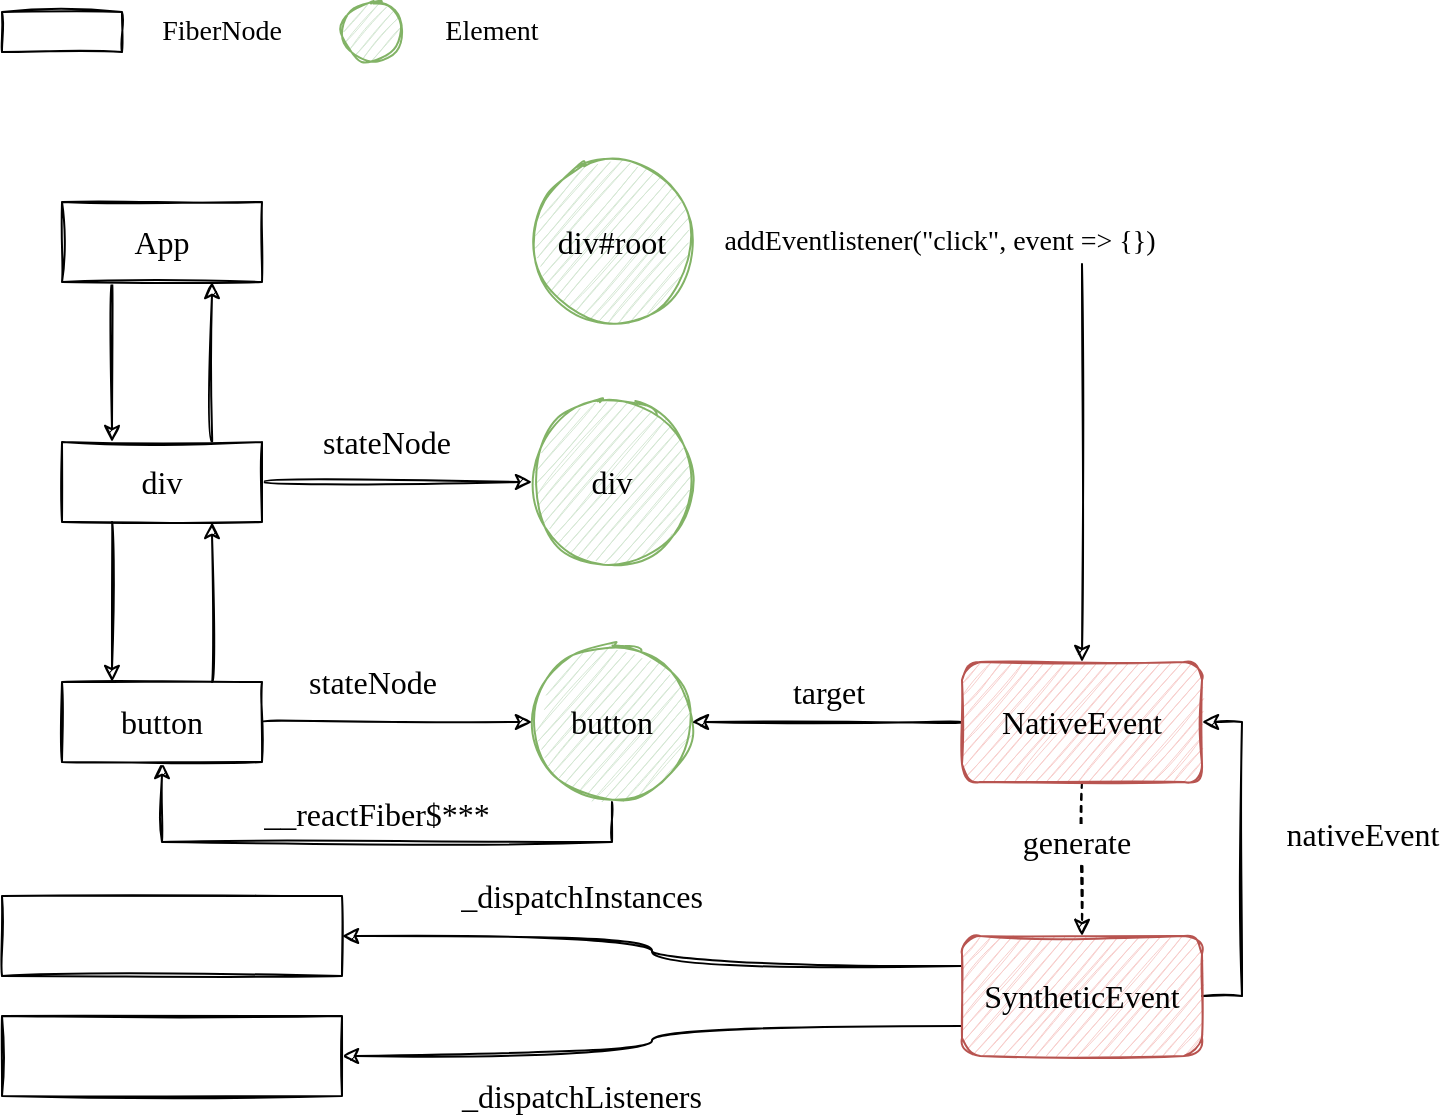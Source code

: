 <mxfile version="14.4.2" type="device" pages="5"><diagram id="VF1svG8dUQLPJ5_X4-R4" name="第 1 页"><mxGraphModel dx="1355" dy="995" grid="1" gridSize="10" guides="1" tooltips="1" connect="1" arrows="1" fold="1" page="1" pageScale="1" pageWidth="827" pageHeight="1169" math="0" shadow="0"><root><mxCell id="0"/><mxCell id="1" parent="0"/><mxCell id="Bf9FCXKqbZx9seq6If7p-7" style="edgeStyle=orthogonalEdgeStyle;orthogonalLoop=1;jettySize=auto;html=1;fontFamily=Comic Sans MS;fontSize=16;curved=1;sketch=1;" edge="1" parent="1" target="Bf9FCXKqbZx9seq6If7p-5"><mxGeometry relative="1" as="geometry"><mxPoint x="620" y="361" as="sourcePoint"/></mxGeometry></mxCell><mxCell id="Bf9FCXKqbZx9seq6If7p-2" value="div#root" style="ellipse;whiteSpace=wrap;html=1;aspect=fixed;fontSize=16;fontFamily=Comic Sans MS;fillColor=#d5e8d4;strokeColor=#82b366;sketch=1;" vertex="1" parent="1"><mxGeometry x="345" y="310" width="80" height="80" as="geometry"/></mxCell><mxCell id="Bf9FCXKqbZx9seq6If7p-3" value="div" style="ellipse;whiteSpace=wrap;html=1;aspect=fixed;fontSize=16;fontFamily=Comic Sans MS;fillColor=#d5e8d4;strokeColor=#82b366;sketch=1;" vertex="1" parent="1"><mxGeometry x="345" y="430" width="80" height="80" as="geometry"/></mxCell><mxCell id="Bf9FCXKqbZx9seq6If7p-38" style="edgeStyle=orthogonalEdgeStyle;sketch=1;orthogonalLoop=1;jettySize=auto;html=1;exitX=0.5;exitY=1;exitDx=0;exitDy=0;entryX=0.5;entryY=1;entryDx=0;entryDy=0;strokeColor=#000000;fontFamily=Comic Sans MS;fontSize=16;rounded=0;" edge="1" parent="1" source="Bf9FCXKqbZx9seq6If7p-4" target="Bf9FCXKqbZx9seq6If7p-14"><mxGeometry relative="1" as="geometry"/></mxCell><mxCell id="Bf9FCXKqbZx9seq6If7p-39" value="__reactFiber$***" style="edgeLabel;html=1;align=center;verticalAlign=middle;resizable=0;points=[];fontSize=16;fontFamily=Comic Sans MS;" vertex="1" connectable="0" parent="Bf9FCXKqbZx9seq6If7p-38"><mxGeometry x="0.026" y="-3" relative="1" as="geometry"><mxPoint x="8" y="-11" as="offset"/></mxGeometry></mxCell><mxCell id="Bf9FCXKqbZx9seq6If7p-4" value="button" style="ellipse;whiteSpace=wrap;html=1;aspect=fixed;fontSize=16;fontFamily=Comic Sans MS;fillColor=#d5e8d4;strokeColor=#82b366;sketch=1;" vertex="1" parent="1"><mxGeometry x="345" y="550" width="80" height="80" as="geometry"/></mxCell><mxCell id="Bf9FCXKqbZx9seq6If7p-26" style="edgeStyle=orthogonalEdgeStyle;curved=1;sketch=1;orthogonalLoop=1;jettySize=auto;html=1;exitX=0;exitY=0.5;exitDx=0;exitDy=0;strokeColor=#000000;fontFamily=Comic Sans MS;fontSize=16;" edge="1" parent="1" source="Bf9FCXKqbZx9seq6If7p-5" target="Bf9FCXKqbZx9seq6If7p-4"><mxGeometry relative="1" as="geometry"/></mxCell><mxCell id="Bf9FCXKqbZx9seq6If7p-27" value="target" style="edgeLabel;html=1;align=center;verticalAlign=middle;resizable=0;points=[];fontSize=16;fontFamily=Comic Sans MS;" vertex="1" connectable="0" parent="Bf9FCXKqbZx9seq6If7p-26"><mxGeometry y="2" relative="1" as="geometry"><mxPoint y="-17" as="offset"/></mxGeometry></mxCell><mxCell id="Bf9FCXKqbZx9seq6If7p-40" style="edgeStyle=orthogonalEdgeStyle;rounded=0;sketch=1;orthogonalLoop=1;jettySize=auto;html=1;exitX=0.5;exitY=1;exitDx=0;exitDy=0;entryX=0.5;entryY=0;entryDx=0;entryDy=0;strokeColor=#000000;fontFamily=Comic Sans MS;fontSize=16;dashed=1;" edge="1" parent="1" source="Bf9FCXKqbZx9seq6If7p-5" target="Bf9FCXKqbZx9seq6If7p-6"><mxGeometry relative="1" as="geometry"/></mxCell><mxCell id="Bf9FCXKqbZx9seq6If7p-41" value="generate" style="edgeLabel;html=1;align=center;verticalAlign=middle;resizable=0;points=[];fontSize=16;fontFamily=Comic Sans MS;" vertex="1" connectable="0" parent="Bf9FCXKqbZx9seq6If7p-40"><mxGeometry x="-0.221" y="-3" relative="1" as="geometry"><mxPoint as="offset"/></mxGeometry></mxCell><mxCell id="Bf9FCXKqbZx9seq6If7p-5" value="NativeEvent" style="rounded=1;whiteSpace=wrap;html=1;sketch=1;fontFamily=Comic Sans MS;fontSize=16;fillColor=#f8cecc;strokeColor=#b85450;" vertex="1" parent="1"><mxGeometry x="560" y="560" width="120" height="60" as="geometry"/></mxCell><mxCell id="Bf9FCXKqbZx9seq6If7p-8" style="edgeStyle=orthogonalEdgeStyle;sketch=1;orthogonalLoop=1;jettySize=auto;html=1;exitX=1;exitY=0.5;exitDx=0;exitDy=0;entryX=1;entryY=0.5;entryDx=0;entryDy=0;fontFamily=Comic Sans MS;fontSize=16;rounded=0;" edge="1" parent="1" source="Bf9FCXKqbZx9seq6If7p-6" target="Bf9FCXKqbZx9seq6If7p-5"><mxGeometry relative="1" as="geometry"/></mxCell><mxCell id="Bf9FCXKqbZx9seq6If7p-9" value="nativeEvent" style="edgeLabel;html=1;align=center;verticalAlign=middle;resizable=0;points=[];fontSize=16;fontFamily=Comic Sans MS;" vertex="1" connectable="0" parent="Bf9FCXKqbZx9seq6If7p-8"><mxGeometry x="0.143" y="1" relative="1" as="geometry"><mxPoint x="61" as="offset"/></mxGeometry></mxCell><mxCell id="Bf9FCXKqbZx9seq6If7p-22" style="edgeStyle=orthogonalEdgeStyle;curved=1;sketch=1;orthogonalLoop=1;jettySize=auto;html=1;exitX=0;exitY=0.75;exitDx=0;exitDy=0;entryX=1;entryY=0.5;entryDx=0;entryDy=0;strokeColor=#000000;fontFamily=Comic Sans MS;fontSize=16;" edge="1" parent="1" source="Bf9FCXKqbZx9seq6If7p-6" target="Bf9FCXKqbZx9seq6If7p-21"><mxGeometry relative="1" as="geometry"/></mxCell><mxCell id="Bf9FCXKqbZx9seq6If7p-23" style="edgeStyle=orthogonalEdgeStyle;curved=1;sketch=1;orthogonalLoop=1;jettySize=auto;html=1;exitX=0;exitY=0.25;exitDx=0;exitDy=0;entryX=1;entryY=0.5;entryDx=0;entryDy=0;strokeColor=#000000;fontFamily=Comic Sans MS;fontSize=16;" edge="1" parent="1" source="Bf9FCXKqbZx9seq6If7p-6" target="Bf9FCXKqbZx9seq6If7p-20"><mxGeometry relative="1" as="geometry"/></mxCell><mxCell id="Bf9FCXKqbZx9seq6If7p-6" value="SyntheticEvent" style="rounded=1;whiteSpace=wrap;html=1;sketch=1;fontFamily=Comic Sans MS;fontSize=16;fillColor=#f8cecc;strokeColor=#b85450;" vertex="1" parent="1"><mxGeometry x="560" y="697" width="120" height="60" as="geometry"/></mxCell><mxCell id="Bf9FCXKqbZx9seq6If7p-35" style="edgeStyle=orthogonalEdgeStyle;curved=1;sketch=1;orthogonalLoop=1;jettySize=auto;html=1;exitX=0.25;exitY=1;exitDx=0;exitDy=0;entryX=0.25;entryY=0;entryDx=0;entryDy=0;strokeColor=#000000;fontFamily=Comic Sans MS;fontSize=16;" edge="1" parent="1" source="Bf9FCXKqbZx9seq6If7p-12" target="Bf9FCXKqbZx9seq6If7p-13"><mxGeometry relative="1" as="geometry"/></mxCell><mxCell id="Bf9FCXKqbZx9seq6If7p-12" value="App" style="rounded=0;whiteSpace=wrap;html=1;sketch=1;fontFamily=Comic Sans MS;fontSize=16;" vertex="1" parent="1"><mxGeometry x="110" y="330" width="100" height="40" as="geometry"/></mxCell><mxCell id="Bf9FCXKqbZx9seq6If7p-30" style="edgeStyle=orthogonalEdgeStyle;curved=1;sketch=1;orthogonalLoop=1;jettySize=auto;html=1;exitX=1;exitY=0.5;exitDx=0;exitDy=0;entryX=0;entryY=0.5;entryDx=0;entryDy=0;strokeColor=#000000;fontFamily=Comic Sans MS;fontSize=16;" edge="1" parent="1" source="Bf9FCXKqbZx9seq6If7p-13" target="Bf9FCXKqbZx9seq6If7p-3"><mxGeometry relative="1" as="geometry"/></mxCell><mxCell id="Bf9FCXKqbZx9seq6If7p-33" value="stateNode" style="edgeLabel;html=1;align=center;verticalAlign=middle;resizable=0;points=[];fontSize=16;fontFamily=Comic Sans MS;" vertex="1" connectable="0" parent="Bf9FCXKqbZx9seq6If7p-30"><mxGeometry x="-0.2" y="1" relative="1" as="geometry"><mxPoint x="8" y="-19" as="offset"/></mxGeometry></mxCell><mxCell id="Bf9FCXKqbZx9seq6If7p-34" style="edgeStyle=orthogonalEdgeStyle;curved=1;sketch=1;orthogonalLoop=1;jettySize=auto;html=1;exitX=0.25;exitY=1;exitDx=0;exitDy=0;entryX=0.25;entryY=0;entryDx=0;entryDy=0;strokeColor=#000000;fontFamily=Comic Sans MS;fontSize=16;" edge="1" parent="1" source="Bf9FCXKqbZx9seq6If7p-13" target="Bf9FCXKqbZx9seq6If7p-14"><mxGeometry relative="1" as="geometry"/></mxCell><mxCell id="Bf9FCXKqbZx9seq6If7p-36" style="edgeStyle=orthogonalEdgeStyle;curved=1;sketch=1;orthogonalLoop=1;jettySize=auto;html=1;exitX=0.75;exitY=0;exitDx=0;exitDy=0;entryX=0.75;entryY=1;entryDx=0;entryDy=0;strokeColor=#000000;fontFamily=Comic Sans MS;fontSize=16;" edge="1" parent="1" source="Bf9FCXKqbZx9seq6If7p-13" target="Bf9FCXKqbZx9seq6If7p-12"><mxGeometry relative="1" as="geometry"/></mxCell><mxCell id="Bf9FCXKqbZx9seq6If7p-13" value="div" style="rounded=0;whiteSpace=wrap;html=1;sketch=1;fontFamily=Comic Sans MS;fontSize=16;" vertex="1" parent="1"><mxGeometry x="110" y="450" width="100" height="40" as="geometry"/></mxCell><mxCell id="Bf9FCXKqbZx9seq6If7p-28" style="edgeStyle=orthogonalEdgeStyle;curved=1;sketch=1;orthogonalLoop=1;jettySize=auto;html=1;exitX=1;exitY=0.5;exitDx=0;exitDy=0;strokeColor=#000000;fontFamily=Comic Sans MS;fontSize=16;" edge="1" parent="1" source="Bf9FCXKqbZx9seq6If7p-14" target="Bf9FCXKqbZx9seq6If7p-4"><mxGeometry relative="1" as="geometry"/></mxCell><mxCell id="Bf9FCXKqbZx9seq6If7p-29" value="stateNode" style="edgeLabel;html=1;align=center;verticalAlign=middle;resizable=0;points=[];fontSize=16;fontFamily=Comic Sans MS;" vertex="1" connectable="0" parent="Bf9FCXKqbZx9seq6If7p-28"><mxGeometry x="-0.475" y="2" relative="1" as="geometry"><mxPoint x="19" y="-18" as="offset"/></mxGeometry></mxCell><mxCell id="Bf9FCXKqbZx9seq6If7p-37" style="edgeStyle=orthogonalEdgeStyle;curved=1;sketch=1;orthogonalLoop=1;jettySize=auto;html=1;exitX=0.75;exitY=0;exitDx=0;exitDy=0;entryX=0.75;entryY=1;entryDx=0;entryDy=0;strokeColor=#000000;fontFamily=Comic Sans MS;fontSize=16;" edge="1" parent="1" source="Bf9FCXKqbZx9seq6If7p-14" target="Bf9FCXKqbZx9seq6If7p-13"><mxGeometry relative="1" as="geometry"/></mxCell><mxCell id="Bf9FCXKqbZx9seq6If7p-14" value="button" style="rounded=0;whiteSpace=wrap;html=1;sketch=1;fontFamily=Comic Sans MS;fontSize=16;" vertex="1" parent="1"><mxGeometry x="110" y="570" width="100" height="40" as="geometry"/></mxCell><mxCell id="Bf9FCXKqbZx9seq6If7p-16" value="" style="rounded=0;whiteSpace=wrap;html=1;sketch=1;fontFamily=Comic Sans MS;fontSize=16;" vertex="1" parent="1"><mxGeometry x="80" y="235" width="60" height="20" as="geometry"/></mxCell><mxCell id="Bf9FCXKqbZx9seq6If7p-17" value="FiberNode" style="text;html=1;strokeColor=none;fillColor=none;align=center;verticalAlign=middle;whiteSpace=wrap;rounded=0;sketch=1;fontFamily=Comic Sans MS;fontSize=14;" vertex="1" parent="1"><mxGeometry x="170" y="235" width="40" height="20" as="geometry"/></mxCell><mxCell id="Bf9FCXKqbZx9seq6If7p-18" value="" style="ellipse;whiteSpace=wrap;html=1;aspect=fixed;fontSize=16;fontFamily=Comic Sans MS;fillColor=#d5e8d4;strokeColor=#82b366;sketch=1;" vertex="1" parent="1"><mxGeometry x="250" y="230" width="30" height="30" as="geometry"/></mxCell><mxCell id="Bf9FCXKqbZx9seq6If7p-19" value="Element" style="text;html=1;strokeColor=none;fillColor=none;align=center;verticalAlign=middle;whiteSpace=wrap;rounded=0;sketch=1;fontFamily=Comic Sans MS;fontSize=14;" vertex="1" parent="1"><mxGeometry x="305" y="235" width="40" height="20" as="geometry"/></mxCell><mxCell id="Bf9FCXKqbZx9seq6If7p-20" value="" style="rounded=0;whiteSpace=wrap;html=1;sketch=1;fontFamily=Comic Sans MS;fontSize=16;" vertex="1" parent="1"><mxGeometry x="80" y="677" width="170" height="40" as="geometry"/></mxCell><mxCell id="Bf9FCXKqbZx9seq6If7p-21" value="" style="rounded=0;whiteSpace=wrap;html=1;sketch=1;fontFamily=Comic Sans MS;fontSize=16;" vertex="1" parent="1"><mxGeometry x="80" y="737" width="170" height="40" as="geometry"/></mxCell><mxCell id="Bf9FCXKqbZx9seq6If7p-24" value="_dispatchInstances" style="text;html=1;strokeColor=none;fillColor=none;align=center;verticalAlign=middle;whiteSpace=wrap;rounded=0;sketch=1;fontFamily=Comic Sans MS;fontSize=16;" vertex="1" parent="1"><mxGeometry x="350" y="667" width="40" height="20" as="geometry"/></mxCell><mxCell id="Bf9FCXKqbZx9seq6If7p-25" value="_dispatchListeners" style="text;html=1;strokeColor=none;fillColor=none;align=center;verticalAlign=middle;whiteSpace=wrap;rounded=0;sketch=1;fontFamily=Comic Sans MS;fontSize=16;" vertex="1" parent="1"><mxGeometry x="350" y="767" width="40" height="20" as="geometry"/></mxCell><mxCell id="knyXEn8p0xM-xI5UbqIC-1" value="addEventlistener(&quot;click&quot;, event =&amp;gt; {})" style="text;html=1;strokeColor=none;fillColor=none;align=center;verticalAlign=middle;whiteSpace=wrap;rounded=0;sketch=1;fontFamily=Comic Sans MS;fontSize=14;" vertex="1" parent="1"><mxGeometry x="334" y="340" width="430" height="20" as="geometry"/></mxCell></root></mxGraphModel></diagram><diagram id="-eOhu4kUXFl23zTYFmE7" name="第 2 页"><mxGraphModel dx="2182" dy="995" grid="1" gridSize="10" guides="1" tooltips="1" connect="1" arrows="1" fold="1" page="1" pageScale="1" pageWidth="827" pageHeight="1169" math="0" shadow="0"><root><mxCell id="ty5HxyNjvDMpNnmJFFce-0"/><mxCell id="ty5HxyNjvDMpNnmJFFce-1" parent="ty5HxyNjvDMpNnmJFFce-0"/><mxCell id="WF6pLpXXUcNNYAPhJo2V-0" style="edgeStyle=orthogonalEdgeStyle;orthogonalLoop=1;jettySize=auto;html=1;fontFamily=Comic Sans MS;fontSize=16;curved=1;sketch=1;" edge="1" parent="ty5HxyNjvDMpNnmJFFce-1" target="WF6pLpXXUcNNYAPhJo2V-10"><mxGeometry relative="1" as="geometry"><mxPoint x="600" y="361" as="sourcePoint"/></mxGeometry></mxCell><mxCell id="WF6pLpXXUcNNYAPhJo2V-1" value="div#root" style="ellipse;whiteSpace=wrap;html=1;aspect=fixed;fontSize=16;fontFamily=Comic Sans MS;fillColor=#d5e8d4;strokeColor=#82b366;sketch=1;" vertex="1" parent="ty5HxyNjvDMpNnmJFFce-1"><mxGeometry x="333.5" y="310" width="80" height="80" as="geometry"/></mxCell><mxCell id="WF6pLpXXUcNNYAPhJo2V-2" value="div" style="ellipse;whiteSpace=wrap;html=1;aspect=fixed;fontSize=16;fontFamily=Comic Sans MS;fillColor=#d5e8d4;strokeColor=#82b366;sketch=1;" vertex="1" parent="ty5HxyNjvDMpNnmJFFce-1"><mxGeometry x="333.5" y="430" width="80" height="80" as="geometry"/></mxCell><mxCell id="WF6pLpXXUcNNYAPhJo2V-3" style="edgeStyle=orthogonalEdgeStyle;sketch=1;orthogonalLoop=1;jettySize=auto;html=1;exitX=0.5;exitY=1;exitDx=0;exitDy=0;entryX=0.5;entryY=1;entryDx=0;entryDy=0;strokeColor=#000000;fontFamily=Comic Sans MS;fontSize=16;rounded=0;" edge="1" parent="ty5HxyNjvDMpNnmJFFce-1" source="WF6pLpXXUcNNYAPhJo2V-5" target="WF6pLpXXUcNNYAPhJo2V-26"><mxGeometry relative="1" as="geometry"/></mxCell><mxCell id="WF6pLpXXUcNNYAPhJo2V-4" value="__reactFiber$***" style="edgeLabel;html=1;align=center;verticalAlign=middle;resizable=0;points=[];fontSize=16;fontFamily=Comic Sans MS;" vertex="1" connectable="0" parent="WF6pLpXXUcNNYAPhJo2V-3"><mxGeometry x="0.026" y="-3" relative="1" as="geometry"><mxPoint x="8" y="-11" as="offset"/></mxGeometry></mxCell><mxCell id="WF6pLpXXUcNNYAPhJo2V-5" value="button" style="ellipse;whiteSpace=wrap;html=1;aspect=fixed;fontSize=16;fontFamily=Comic Sans MS;fillColor=#d5e8d4;strokeColor=#82b366;sketch=1;" vertex="1" parent="ty5HxyNjvDMpNnmJFFce-1"><mxGeometry x="333.5" y="550" width="80" height="80" as="geometry"/></mxCell><mxCell id="WF6pLpXXUcNNYAPhJo2V-6" style="edgeStyle=orthogonalEdgeStyle;curved=1;sketch=1;orthogonalLoop=1;jettySize=auto;html=1;exitX=0;exitY=0.5;exitDx=0;exitDy=0;strokeColor=#000000;fontFamily=Comic Sans MS;fontSize=16;" edge="1" parent="ty5HxyNjvDMpNnmJFFce-1" source="WF6pLpXXUcNNYAPhJo2V-10" target="WF6pLpXXUcNNYAPhJo2V-5"><mxGeometry relative="1" as="geometry"/></mxCell><mxCell id="WF6pLpXXUcNNYAPhJo2V-7" value="target" style="edgeLabel;html=1;align=center;verticalAlign=middle;resizable=0;points=[];fontSize=16;fontFamily=Comic Sans MS;" vertex="1" connectable="0" parent="WF6pLpXXUcNNYAPhJo2V-6"><mxGeometry y="2" relative="1" as="geometry"><mxPoint y="-17" as="offset"/></mxGeometry></mxCell><mxCell id="WF6pLpXXUcNNYAPhJo2V-8" style="edgeStyle=orthogonalEdgeStyle;rounded=0;sketch=1;orthogonalLoop=1;jettySize=auto;html=1;exitX=0.5;exitY=1;exitDx=0;exitDy=0;entryX=0.5;entryY=0;entryDx=0;entryDy=0;strokeColor=#000000;fontFamily=Comic Sans MS;fontSize=16;dashed=1;" edge="1" parent="ty5HxyNjvDMpNnmJFFce-1" source="WF6pLpXXUcNNYAPhJo2V-10" target="WF6pLpXXUcNNYAPhJo2V-15"><mxGeometry relative="1" as="geometry"/></mxCell><mxCell id="WF6pLpXXUcNNYAPhJo2V-9" value="generate" style="edgeLabel;html=1;align=center;verticalAlign=middle;resizable=0;points=[];fontSize=16;fontFamily=Comic Sans MS;" vertex="1" connectable="0" parent="WF6pLpXXUcNNYAPhJo2V-8"><mxGeometry x="-0.221" y="-3" relative="1" as="geometry"><mxPoint as="offset"/></mxGeometry></mxCell><mxCell id="WF6pLpXXUcNNYAPhJo2V-10" value="NativeEvent" style="rounded=1;whiteSpace=wrap;html=1;sketch=1;fontFamily=Comic Sans MS;fontSize=16;fillColor=#f8cecc;strokeColor=#b85450;" vertex="1" parent="ty5HxyNjvDMpNnmJFFce-1"><mxGeometry x="540" y="560" width="120" height="60" as="geometry"/></mxCell><mxCell id="WF6pLpXXUcNNYAPhJo2V-11" style="edgeStyle=orthogonalEdgeStyle;sketch=1;orthogonalLoop=1;jettySize=auto;html=1;exitX=1;exitY=0.5;exitDx=0;exitDy=0;entryX=1;entryY=0.5;entryDx=0;entryDy=0;fontFamily=Comic Sans MS;fontSize=16;rounded=0;" edge="1" parent="ty5HxyNjvDMpNnmJFFce-1" source="WF6pLpXXUcNNYAPhJo2V-15" target="WF6pLpXXUcNNYAPhJo2V-10"><mxGeometry relative="1" as="geometry"/></mxCell><mxCell id="WF6pLpXXUcNNYAPhJo2V-12" value="nativeEvent" style="edgeLabel;html=1;align=center;verticalAlign=middle;resizable=0;points=[];fontSize=16;fontFamily=Comic Sans MS;" vertex="1" connectable="0" parent="WF6pLpXXUcNNYAPhJo2V-11"><mxGeometry x="0.143" y="1" relative="1" as="geometry"><mxPoint x="61" as="offset"/></mxGeometry></mxCell><mxCell id="WF6pLpXXUcNNYAPhJo2V-13" style="edgeStyle=orthogonalEdgeStyle;curved=1;sketch=1;orthogonalLoop=1;jettySize=auto;html=1;exitX=0;exitY=0.75;exitDx=0;exitDy=0;entryX=1;entryY=0.5;entryDx=0;entryDy=0;strokeColor=#000000;fontFamily=Comic Sans MS;fontSize=16;" edge="1" parent="ty5HxyNjvDMpNnmJFFce-1" source="WF6pLpXXUcNNYAPhJo2V-15" target="WF6pLpXXUcNNYAPhJo2V-32"><mxGeometry relative="1" as="geometry"/></mxCell><mxCell id="WF6pLpXXUcNNYAPhJo2V-14" style="edgeStyle=orthogonalEdgeStyle;curved=1;sketch=1;orthogonalLoop=1;jettySize=auto;html=1;exitX=0;exitY=0.25;exitDx=0;exitDy=0;entryX=1;entryY=0.5;entryDx=0;entryDy=0;strokeColor=#000000;fontFamily=Comic Sans MS;fontSize=16;" edge="1" parent="ty5HxyNjvDMpNnmJFFce-1" source="WF6pLpXXUcNNYAPhJo2V-15" target="WF6pLpXXUcNNYAPhJo2V-31"><mxGeometry relative="1" as="geometry"/></mxCell><mxCell id="WF6pLpXXUcNNYAPhJo2V-15" value="SyntheticEvent" style="rounded=1;whiteSpace=wrap;html=1;sketch=1;fontFamily=Comic Sans MS;fontSize=16;fillColor=#f8cecc;strokeColor=#b85450;" vertex="1" parent="ty5HxyNjvDMpNnmJFFce-1"><mxGeometry x="540" y="697" width="120" height="60" as="geometry"/></mxCell><mxCell id="WF6pLpXXUcNNYAPhJo2V-16" style="edgeStyle=orthogonalEdgeStyle;curved=1;sketch=1;orthogonalLoop=1;jettySize=auto;html=1;exitX=0.25;exitY=1;exitDx=0;exitDy=0;entryX=0.25;entryY=0;entryDx=0;entryDy=0;strokeColor=#000000;fontFamily=Comic Sans MS;fontSize=16;" edge="1" parent="ty5HxyNjvDMpNnmJFFce-1" source="WF6pLpXXUcNNYAPhJo2V-17" target="WF6pLpXXUcNNYAPhJo2V-22"><mxGeometry relative="1" as="geometry"/></mxCell><mxCell id="WF6pLpXXUcNNYAPhJo2V-17" value="App" style="rounded=0;whiteSpace=wrap;html=1;sketch=1;fontFamily=Comic Sans MS;fontSize=16;" vertex="1" parent="ty5HxyNjvDMpNnmJFFce-1"><mxGeometry x="110" y="330" width="100" height="40" as="geometry"/></mxCell><mxCell id="WF6pLpXXUcNNYAPhJo2V-18" style="edgeStyle=orthogonalEdgeStyle;curved=1;sketch=1;orthogonalLoop=1;jettySize=auto;html=1;exitX=1;exitY=0.5;exitDx=0;exitDy=0;entryX=0;entryY=0.5;entryDx=0;entryDy=0;strokeColor=#000000;fontFamily=Comic Sans MS;fontSize=16;" edge="1" parent="ty5HxyNjvDMpNnmJFFce-1" source="WF6pLpXXUcNNYAPhJo2V-22" target="WF6pLpXXUcNNYAPhJo2V-2"><mxGeometry relative="1" as="geometry"/></mxCell><mxCell id="WF6pLpXXUcNNYAPhJo2V-19" value="stateNode" style="edgeLabel;html=1;align=center;verticalAlign=middle;resizable=0;points=[];fontSize=16;fontFamily=Comic Sans MS;" vertex="1" connectable="0" parent="WF6pLpXXUcNNYAPhJo2V-18"><mxGeometry x="-0.2" y="1" relative="1" as="geometry"><mxPoint x="8" y="-19" as="offset"/></mxGeometry></mxCell><mxCell id="WF6pLpXXUcNNYAPhJo2V-20" style="edgeStyle=orthogonalEdgeStyle;curved=1;sketch=1;orthogonalLoop=1;jettySize=auto;html=1;exitX=0.25;exitY=1;exitDx=0;exitDy=0;entryX=0.25;entryY=0;entryDx=0;entryDy=0;strokeColor=#000000;fontFamily=Comic Sans MS;fontSize=16;" edge="1" parent="ty5HxyNjvDMpNnmJFFce-1" source="WF6pLpXXUcNNYAPhJo2V-22" target="WF6pLpXXUcNNYAPhJo2V-26"><mxGeometry relative="1" as="geometry"/></mxCell><mxCell id="WF6pLpXXUcNNYAPhJo2V-21" style="edgeStyle=orthogonalEdgeStyle;curved=1;sketch=1;orthogonalLoop=1;jettySize=auto;html=1;exitX=0.75;exitY=0;exitDx=0;exitDy=0;entryX=0.75;entryY=1;entryDx=0;entryDy=0;strokeColor=#000000;fontFamily=Comic Sans MS;fontSize=16;" edge="1" parent="ty5HxyNjvDMpNnmJFFce-1" source="WF6pLpXXUcNNYAPhJo2V-22" target="WF6pLpXXUcNNYAPhJo2V-17"><mxGeometry relative="1" as="geometry"/></mxCell><mxCell id="WF6pLpXXUcNNYAPhJo2V-38" style="edgeStyle=orthogonalEdgeStyle;sketch=1;orthogonalLoop=1;jettySize=auto;html=1;exitX=0;exitY=0.5;exitDx=0;exitDy=0;entryX=0;entryY=0.5;entryDx=0;entryDy=0;dashed=1;strokeColor=#000000;fontFamily=Comic Sans MS;fontSize=16;fontColor=#000000;curved=1;" edge="1" parent="ty5HxyNjvDMpNnmJFFce-1" source="WF6pLpXXUcNNYAPhJo2V-22" target="WF6pLpXXUcNNYAPhJo2V-31"><mxGeometry relative="1" as="geometry"><Array as="points"><mxPoint x="60" y="470"/><mxPoint x="60" y="697"/></Array></mxGeometry></mxCell><mxCell id="WF6pLpXXUcNNYAPhJo2V-39" style="edgeStyle=orthogonalEdgeStyle;curved=1;sketch=1;orthogonalLoop=1;jettySize=auto;html=1;entryX=0;entryY=0.5;entryDx=0;entryDy=0;dashed=1;strokeColor=#000000;fontFamily=Comic Sans MS;fontSize=16;fontColor=#000000;" edge="1" parent="ty5HxyNjvDMpNnmJFFce-1" target="WF6pLpXXUcNNYAPhJo2V-32"><mxGeometry relative="1" as="geometry"><mxPoint x="100" y="470" as="sourcePoint"/><Array as="points"><mxPoint x="40" y="470"/><mxPoint x="40" y="757"/></Array></mxGeometry></mxCell><mxCell id="WF6pLpXXUcNNYAPhJo2V-22" value="div" style="rounded=0;whiteSpace=wrap;html=1;sketch=1;fontFamily=Comic Sans MS;fontSize=16;" vertex="1" parent="ty5HxyNjvDMpNnmJFFce-1"><mxGeometry x="110" y="450" width="100" height="40" as="geometry"/></mxCell><mxCell id="WF6pLpXXUcNNYAPhJo2V-23" style="edgeStyle=orthogonalEdgeStyle;curved=1;sketch=1;orthogonalLoop=1;jettySize=auto;html=1;exitX=1;exitY=0.5;exitDx=0;exitDy=0;strokeColor=#000000;fontFamily=Comic Sans MS;fontSize=16;" edge="1" parent="ty5HxyNjvDMpNnmJFFce-1" source="WF6pLpXXUcNNYAPhJo2V-26" target="WF6pLpXXUcNNYAPhJo2V-5"><mxGeometry relative="1" as="geometry"/></mxCell><mxCell id="WF6pLpXXUcNNYAPhJo2V-24" value="stateNode" style="edgeLabel;html=1;align=center;verticalAlign=middle;resizable=0;points=[];fontSize=16;fontFamily=Comic Sans MS;" vertex="1" connectable="0" parent="WF6pLpXXUcNNYAPhJo2V-23"><mxGeometry x="-0.475" y="2" relative="1" as="geometry"><mxPoint x="19" y="-18" as="offset"/></mxGeometry></mxCell><mxCell id="WF6pLpXXUcNNYAPhJo2V-25" style="edgeStyle=orthogonalEdgeStyle;curved=1;sketch=1;orthogonalLoop=1;jettySize=auto;html=1;exitX=0.75;exitY=0;exitDx=0;exitDy=0;entryX=0.75;entryY=1;entryDx=0;entryDy=0;strokeColor=#000000;fontFamily=Comic Sans MS;fontSize=16;" edge="1" parent="ty5HxyNjvDMpNnmJFFce-1" source="WF6pLpXXUcNNYAPhJo2V-26" target="WF6pLpXXUcNNYAPhJo2V-22"><mxGeometry relative="1" as="geometry"/></mxCell><mxCell id="WF6pLpXXUcNNYAPhJo2V-26" value="button" style="rounded=0;whiteSpace=wrap;html=1;sketch=1;fontFamily=Comic Sans MS;fontSize=16;" vertex="1" parent="ty5HxyNjvDMpNnmJFFce-1"><mxGeometry x="110" y="570" width="100" height="40" as="geometry"/></mxCell><mxCell id="WF6pLpXXUcNNYAPhJo2V-27" value="" style="rounded=0;whiteSpace=wrap;html=1;sketch=1;fontFamily=Comic Sans MS;fontSize=16;" vertex="1" parent="ty5HxyNjvDMpNnmJFFce-1"><mxGeometry x="80" y="235" width="60" height="20" as="geometry"/></mxCell><mxCell id="WF6pLpXXUcNNYAPhJo2V-28" value="FiberNode" style="text;html=1;strokeColor=none;fillColor=none;align=center;verticalAlign=middle;whiteSpace=wrap;rounded=0;sketch=1;fontFamily=Comic Sans MS;fontSize=14;" vertex="1" parent="ty5HxyNjvDMpNnmJFFce-1"><mxGeometry x="170" y="235" width="40" height="20" as="geometry"/></mxCell><mxCell id="WF6pLpXXUcNNYAPhJo2V-29" value="" style="ellipse;whiteSpace=wrap;html=1;aspect=fixed;fontSize=16;fontFamily=Comic Sans MS;fillColor=#d5e8d4;strokeColor=#82b366;sketch=1;" vertex="1" parent="ty5HxyNjvDMpNnmJFFce-1"><mxGeometry x="250" y="230" width="30" height="30" as="geometry"/></mxCell><mxCell id="WF6pLpXXUcNNYAPhJo2V-30" value="Element" style="text;html=1;strokeColor=none;fillColor=none;align=center;verticalAlign=middle;whiteSpace=wrap;rounded=0;sketch=1;fontFamily=Comic Sans MS;fontSize=14;" vertex="1" parent="ty5HxyNjvDMpNnmJFFce-1"><mxGeometry x="305" y="235" width="40" height="20" as="geometry"/></mxCell><mxCell id="WF6pLpXXUcNNYAPhJo2V-31" value="" style="rounded=0;whiteSpace=wrap;html=1;sketch=1;fontFamily=Comic Sans MS;fontSize=16;" vertex="1" parent="ty5HxyNjvDMpNnmJFFce-1"><mxGeometry x="80" y="677" width="170" height="40" as="geometry"/></mxCell><mxCell id="WF6pLpXXUcNNYAPhJo2V-32" value="" style="rounded=0;whiteSpace=wrap;html=1;sketch=1;fontFamily=Comic Sans MS;fontSize=16;" vertex="1" parent="ty5HxyNjvDMpNnmJFFce-1"><mxGeometry x="80" y="737" width="170" height="40" as="geometry"/></mxCell><mxCell id="WF6pLpXXUcNNYAPhJo2V-33" value="_dispatchInstances" style="text;html=1;strokeColor=none;fillColor=none;align=center;verticalAlign=middle;whiteSpace=wrap;rounded=0;sketch=1;fontFamily=Comic Sans MS;fontSize=16;" vertex="1" parent="ty5HxyNjvDMpNnmJFFce-1"><mxGeometry x="350" y="667" width="40" height="20" as="geometry"/></mxCell><mxCell id="WF6pLpXXUcNNYAPhJo2V-34" value="_dispatchListeners" style="text;html=1;strokeColor=none;fillColor=none;align=center;verticalAlign=middle;whiteSpace=wrap;rounded=0;sketch=1;fontFamily=Comic Sans MS;fontSize=16;" vertex="1" parent="ty5HxyNjvDMpNnmJFFce-1"><mxGeometry x="350" y="767" width="40" height="20" as="geometry"/></mxCell><mxCell id="WF6pLpXXUcNNYAPhJo2V-35" value="addEventlistener(&quot;click&quot;, event =&amp;gt; {})" style="text;html=1;strokeColor=none;fillColor=none;align=center;verticalAlign=middle;whiteSpace=wrap;rounded=0;sketch=1;fontFamily=Comic Sans MS;fontSize=14;" vertex="1" parent="ty5HxyNjvDMpNnmJFFce-1"><mxGeometry x="320" y="340" width="430" height="20" as="geometry"/></mxCell><mxCell id="WF6pLpXXUcNNYAPhJo2V-36" value="" style="shape=flexArrow;endArrow=classic;html=1;dashed=1;strokeColor=#000000;fontFamily=Comic Sans MS;fontSize=16;fontColor=#000000;sketch=1;" edge="1" parent="ty5HxyNjvDMpNnmJFFce-1"><mxGeometry width="50" height="50" relative="1" as="geometry"><mxPoint x="-110" y="350" as="sourcePoint"/><mxPoint x="-109.5" y="595" as="targetPoint"/></mxGeometry></mxCell><mxCell id="WF6pLpXXUcNNYAPhJo2V-37" value="Collect events in capture phase" style="text;html=1;strokeColor=none;fillColor=none;align=center;verticalAlign=middle;whiteSpace=wrap;rounded=0;sketch=1;fontFamily=Comic Sans MS;fontSize=16;fontColor=#000000;" vertex="1" parent="ty5HxyNjvDMpNnmJFFce-1"><mxGeometry x="-290" y="620" width="360" height="20" as="geometry"/></mxCell><mxCell id="WF6pLpXXUcNNYAPhJo2V-40" value="div" style="rounded=0;whiteSpace=wrap;html=1;sketch=1;fontFamily=Comic Sans MS;fontSize=13;fontColor=#000000;" vertex="1" parent="ty5HxyNjvDMpNnmJFFce-1"><mxGeometry x="90" y="683.5" width="60" height="27" as="geometry"/></mxCell><mxCell id="WF6pLpXXUcNNYAPhJo2V-41" value="onClickCapture" style="rounded=0;whiteSpace=wrap;html=1;sketch=1;fontFamily=Comic Sans MS;fontSize=13;fontColor=#000000;" vertex="1" parent="ty5HxyNjvDMpNnmJFFce-1"><mxGeometry x="90" y="743.5" width="100" height="27" as="geometry"/></mxCell></root></mxGraphModel></diagram><diagram name="第 3 页" id="Tbkiy7ew6F_wTe3vrEKx"><mxGraphModel dx="2182" dy="995" grid="1" gridSize="10" guides="1" tooltips="1" connect="1" arrows="1" fold="1" page="1" pageScale="1" pageWidth="827" pageHeight="1169" math="0" shadow="0"><root><mxCell id="eqyyM25rIGO9vj1eAu7Y-0"/><mxCell id="eqyyM25rIGO9vj1eAu7Y-1" parent="eqyyM25rIGO9vj1eAu7Y-0"/><mxCell id="eqyyM25rIGO9vj1eAu7Y-2" style="edgeStyle=orthogonalEdgeStyle;orthogonalLoop=1;jettySize=auto;html=1;exitX=0.651;exitY=1.05;exitDx=0;exitDy=0;fontFamily=Comic Sans MS;fontSize=16;curved=1;sketch=1;exitPerimeter=0;" edge="1" parent="eqyyM25rIGO9vj1eAu7Y-1" source="eqyyM25rIGO9vj1eAu7Y-39" target="eqyyM25rIGO9vj1eAu7Y-12"><mxGeometry relative="1" as="geometry"><mxPoint x="400" y="230" as="sourcePoint"/></mxGeometry></mxCell><mxCell id="eqyyM25rIGO9vj1eAu7Y-3" value="div#root" style="ellipse;whiteSpace=wrap;html=1;aspect=fixed;fontSize=16;fontFamily=Comic Sans MS;fillColor=#d5e8d4;strokeColor=#82b366;sketch=1;" vertex="1" parent="eqyyM25rIGO9vj1eAu7Y-1"><mxGeometry x="333.5" y="310" width="80" height="80" as="geometry"/></mxCell><mxCell id="eqyyM25rIGO9vj1eAu7Y-4" value="div" style="ellipse;whiteSpace=wrap;html=1;aspect=fixed;fontSize=16;fontFamily=Comic Sans MS;fillColor=#d5e8d4;strokeColor=#82b366;sketch=1;" vertex="1" parent="eqyyM25rIGO9vj1eAu7Y-1"><mxGeometry x="333.5" y="430" width="80" height="80" as="geometry"/></mxCell><mxCell id="eqyyM25rIGO9vj1eAu7Y-5" style="edgeStyle=orthogonalEdgeStyle;sketch=1;orthogonalLoop=1;jettySize=auto;html=1;exitX=0.5;exitY=1;exitDx=0;exitDy=0;entryX=0.5;entryY=1;entryDx=0;entryDy=0;strokeColor=#000000;fontFamily=Comic Sans MS;fontSize=16;rounded=0;" edge="1" parent="eqyyM25rIGO9vj1eAu7Y-1" source="eqyyM25rIGO9vj1eAu7Y-7" target="eqyyM25rIGO9vj1eAu7Y-30"><mxGeometry relative="1" as="geometry"/></mxCell><mxCell id="eqyyM25rIGO9vj1eAu7Y-6" value="__reactFiber$***" style="edgeLabel;html=1;align=center;verticalAlign=middle;resizable=0;points=[];fontSize=16;fontFamily=Comic Sans MS;" vertex="1" connectable="0" parent="eqyyM25rIGO9vj1eAu7Y-5"><mxGeometry x="0.026" y="-3" relative="1" as="geometry"><mxPoint x="8" y="-11" as="offset"/></mxGeometry></mxCell><mxCell id="eqyyM25rIGO9vj1eAu7Y-7" value="button" style="ellipse;whiteSpace=wrap;html=1;aspect=fixed;fontSize=16;fontFamily=Comic Sans MS;fillColor=#d5e8d4;strokeColor=#82b366;sketch=1;" vertex="1" parent="eqyyM25rIGO9vj1eAu7Y-1"><mxGeometry x="333.5" y="550" width="80" height="80" as="geometry"/></mxCell><mxCell id="eqyyM25rIGO9vj1eAu7Y-8" style="edgeStyle=orthogonalEdgeStyle;curved=1;sketch=1;orthogonalLoop=1;jettySize=auto;html=1;exitX=0;exitY=0.5;exitDx=0;exitDy=0;strokeColor=#000000;fontFamily=Comic Sans MS;fontSize=16;" edge="1" parent="eqyyM25rIGO9vj1eAu7Y-1" source="eqyyM25rIGO9vj1eAu7Y-12" target="eqyyM25rIGO9vj1eAu7Y-7"><mxGeometry relative="1" as="geometry"/></mxCell><mxCell id="eqyyM25rIGO9vj1eAu7Y-9" value="target" style="edgeLabel;html=1;align=center;verticalAlign=middle;resizable=0;points=[];fontSize=16;fontFamily=Comic Sans MS;" vertex="1" connectable="0" parent="eqyyM25rIGO9vj1eAu7Y-8"><mxGeometry y="2" relative="1" as="geometry"><mxPoint y="-17" as="offset"/></mxGeometry></mxCell><mxCell id="eqyyM25rIGO9vj1eAu7Y-10" style="edgeStyle=orthogonalEdgeStyle;rounded=0;sketch=1;orthogonalLoop=1;jettySize=auto;html=1;exitX=0.5;exitY=1;exitDx=0;exitDy=0;entryX=0.5;entryY=0;entryDx=0;entryDy=0;strokeColor=#000000;fontFamily=Comic Sans MS;fontSize=16;dashed=1;" edge="1" parent="eqyyM25rIGO9vj1eAu7Y-1" source="eqyyM25rIGO9vj1eAu7Y-12" target="eqyyM25rIGO9vj1eAu7Y-17"><mxGeometry relative="1" as="geometry"/></mxCell><mxCell id="eqyyM25rIGO9vj1eAu7Y-11" value="generate" style="edgeLabel;html=1;align=center;verticalAlign=middle;resizable=0;points=[];fontSize=16;fontFamily=Comic Sans MS;" vertex="1" connectable="0" parent="eqyyM25rIGO9vj1eAu7Y-10"><mxGeometry x="-0.221" y="-3" relative="1" as="geometry"><mxPoint as="offset"/></mxGeometry></mxCell><mxCell id="eqyyM25rIGO9vj1eAu7Y-12" value="NativeEvent" style="rounded=1;whiteSpace=wrap;html=1;sketch=1;fontFamily=Comic Sans MS;fontSize=16;fillColor=#f8cecc;strokeColor=#b85450;" vertex="1" parent="eqyyM25rIGO9vj1eAu7Y-1"><mxGeometry x="540" y="560" width="120" height="60" as="geometry"/></mxCell><mxCell id="eqyyM25rIGO9vj1eAu7Y-13" style="edgeStyle=orthogonalEdgeStyle;sketch=1;orthogonalLoop=1;jettySize=auto;html=1;exitX=1;exitY=0.5;exitDx=0;exitDy=0;entryX=1;entryY=0.5;entryDx=0;entryDy=0;fontFamily=Comic Sans MS;fontSize=16;rounded=0;" edge="1" parent="eqyyM25rIGO9vj1eAu7Y-1" source="eqyyM25rIGO9vj1eAu7Y-17" target="eqyyM25rIGO9vj1eAu7Y-12"><mxGeometry relative="1" as="geometry"/></mxCell><mxCell id="eqyyM25rIGO9vj1eAu7Y-14" value="nativeEvent" style="edgeLabel;html=1;align=center;verticalAlign=middle;resizable=0;points=[];fontSize=16;fontFamily=Comic Sans MS;" vertex="1" connectable="0" parent="eqyyM25rIGO9vj1eAu7Y-13"><mxGeometry x="0.143" y="1" relative="1" as="geometry"><mxPoint x="61" as="offset"/></mxGeometry></mxCell><mxCell id="eqyyM25rIGO9vj1eAu7Y-15" style="edgeStyle=orthogonalEdgeStyle;curved=1;sketch=1;orthogonalLoop=1;jettySize=auto;html=1;exitX=0;exitY=0.75;exitDx=0;exitDy=0;entryX=1;entryY=0.5;entryDx=0;entryDy=0;strokeColor=#000000;fontFamily=Comic Sans MS;fontSize=16;" edge="1" parent="eqyyM25rIGO9vj1eAu7Y-1" source="eqyyM25rIGO9vj1eAu7Y-17" target="eqyyM25rIGO9vj1eAu7Y-36"><mxGeometry relative="1" as="geometry"/></mxCell><mxCell id="eqyyM25rIGO9vj1eAu7Y-16" style="edgeStyle=orthogonalEdgeStyle;curved=1;sketch=1;orthogonalLoop=1;jettySize=auto;html=1;exitX=0;exitY=0.25;exitDx=0;exitDy=0;entryX=1;entryY=0.5;entryDx=0;entryDy=0;strokeColor=#000000;fontFamily=Comic Sans MS;fontSize=16;" edge="1" parent="eqyyM25rIGO9vj1eAu7Y-1" source="eqyyM25rIGO9vj1eAu7Y-17" target="eqyyM25rIGO9vj1eAu7Y-35"><mxGeometry relative="1" as="geometry"/></mxCell><mxCell id="eqyyM25rIGO9vj1eAu7Y-17" value="SyntheticEvent" style="rounded=1;whiteSpace=wrap;html=1;sketch=1;fontFamily=Comic Sans MS;fontSize=16;fillColor=#f8cecc;strokeColor=#b85450;" vertex="1" parent="eqyyM25rIGO9vj1eAu7Y-1"><mxGeometry x="540" y="697" width="120" height="60" as="geometry"/></mxCell><mxCell id="eqyyM25rIGO9vj1eAu7Y-18" style="edgeStyle=orthogonalEdgeStyle;curved=1;sketch=1;orthogonalLoop=1;jettySize=auto;html=1;exitX=0.25;exitY=1;exitDx=0;exitDy=0;entryX=0.25;entryY=0;entryDx=0;entryDy=0;strokeColor=#000000;fontFamily=Comic Sans MS;fontSize=16;" edge="1" parent="eqyyM25rIGO9vj1eAu7Y-1" source="eqyyM25rIGO9vj1eAu7Y-19" target="eqyyM25rIGO9vj1eAu7Y-26"><mxGeometry relative="1" as="geometry"/></mxCell><mxCell id="eqyyM25rIGO9vj1eAu7Y-19" value="App" style="rounded=0;whiteSpace=wrap;html=1;sketch=1;fontFamily=Comic Sans MS;fontSize=16;" vertex="1" parent="eqyyM25rIGO9vj1eAu7Y-1"><mxGeometry x="110" y="330" width="100" height="40" as="geometry"/></mxCell><mxCell id="eqyyM25rIGO9vj1eAu7Y-20" style="edgeStyle=orthogonalEdgeStyle;curved=1;sketch=1;orthogonalLoop=1;jettySize=auto;html=1;exitX=1;exitY=0.5;exitDx=0;exitDy=0;entryX=0;entryY=0.5;entryDx=0;entryDy=0;strokeColor=#000000;fontFamily=Comic Sans MS;fontSize=16;" edge="1" parent="eqyyM25rIGO9vj1eAu7Y-1" source="eqyyM25rIGO9vj1eAu7Y-26" target="eqyyM25rIGO9vj1eAu7Y-4"><mxGeometry relative="1" as="geometry"/></mxCell><mxCell id="eqyyM25rIGO9vj1eAu7Y-21" value="stateNode" style="edgeLabel;html=1;align=center;verticalAlign=middle;resizable=0;points=[];fontSize=16;fontFamily=Comic Sans MS;" vertex="1" connectable="0" parent="eqyyM25rIGO9vj1eAu7Y-20"><mxGeometry x="-0.2" y="1" relative="1" as="geometry"><mxPoint x="8" y="-19" as="offset"/></mxGeometry></mxCell><mxCell id="eqyyM25rIGO9vj1eAu7Y-22" style="edgeStyle=orthogonalEdgeStyle;curved=1;sketch=1;orthogonalLoop=1;jettySize=auto;html=1;exitX=0.25;exitY=1;exitDx=0;exitDy=0;entryX=0.25;entryY=0;entryDx=0;entryDy=0;strokeColor=#000000;fontFamily=Comic Sans MS;fontSize=16;" edge="1" parent="eqyyM25rIGO9vj1eAu7Y-1" source="eqyyM25rIGO9vj1eAu7Y-26" target="eqyyM25rIGO9vj1eAu7Y-30"><mxGeometry relative="1" as="geometry"/></mxCell><mxCell id="eqyyM25rIGO9vj1eAu7Y-23" style="edgeStyle=orthogonalEdgeStyle;curved=1;sketch=1;orthogonalLoop=1;jettySize=auto;html=1;exitX=0.75;exitY=0;exitDx=0;exitDy=0;entryX=0.75;entryY=1;entryDx=0;entryDy=0;strokeColor=#000000;fontFamily=Comic Sans MS;fontSize=16;" edge="1" parent="eqyyM25rIGO9vj1eAu7Y-1" source="eqyyM25rIGO9vj1eAu7Y-26" target="eqyyM25rIGO9vj1eAu7Y-19"><mxGeometry relative="1" as="geometry"/></mxCell><mxCell id="eqyyM25rIGO9vj1eAu7Y-26" value="div" style="rounded=0;whiteSpace=wrap;html=1;sketch=1;fontFamily=Comic Sans MS;fontSize=16;" vertex="1" parent="eqyyM25rIGO9vj1eAu7Y-1"><mxGeometry x="110" y="450" width="100" height="40" as="geometry"/></mxCell><mxCell id="eqyyM25rIGO9vj1eAu7Y-27" style="edgeStyle=orthogonalEdgeStyle;curved=1;sketch=1;orthogonalLoop=1;jettySize=auto;html=1;exitX=1;exitY=0.5;exitDx=0;exitDy=0;strokeColor=#000000;fontFamily=Comic Sans MS;fontSize=16;" edge="1" parent="eqyyM25rIGO9vj1eAu7Y-1" source="eqyyM25rIGO9vj1eAu7Y-30" target="eqyyM25rIGO9vj1eAu7Y-7"><mxGeometry relative="1" as="geometry"/></mxCell><mxCell id="eqyyM25rIGO9vj1eAu7Y-28" value="stateNode" style="edgeLabel;html=1;align=center;verticalAlign=middle;resizable=0;points=[];fontSize=16;fontFamily=Comic Sans MS;" vertex="1" connectable="0" parent="eqyyM25rIGO9vj1eAu7Y-27"><mxGeometry x="-0.475" y="2" relative="1" as="geometry"><mxPoint x="19" y="-18" as="offset"/></mxGeometry></mxCell><mxCell id="eqyyM25rIGO9vj1eAu7Y-29" style="edgeStyle=orthogonalEdgeStyle;curved=1;sketch=1;orthogonalLoop=1;jettySize=auto;html=1;exitX=0.75;exitY=0;exitDx=0;exitDy=0;entryX=0.75;entryY=1;entryDx=0;entryDy=0;strokeColor=#000000;fontFamily=Comic Sans MS;fontSize=16;" edge="1" parent="eqyyM25rIGO9vj1eAu7Y-1" source="eqyyM25rIGO9vj1eAu7Y-30" target="eqyyM25rIGO9vj1eAu7Y-26"><mxGeometry relative="1" as="geometry"/></mxCell><mxCell id="eqyyM25rIGO9vj1eAu7Y-44" style="edgeStyle=orthogonalEdgeStyle;curved=1;sketch=1;orthogonalLoop=1;jettySize=auto;html=1;exitX=0;exitY=0.5;exitDx=0;exitDy=0;entryX=0;entryY=0.5;entryDx=0;entryDy=0;dashed=1;strokeColor=#000000;fontFamily=Comic Sans MS;fontSize=12;fontColor=#000000;" edge="1" parent="eqyyM25rIGO9vj1eAu7Y-1" source="eqyyM25rIGO9vj1eAu7Y-30" target="eqyyM25rIGO9vj1eAu7Y-36"><mxGeometry relative="1" as="geometry"><Array as="points"><mxPoint x="50" y="590"/><mxPoint x="50" y="757"/></Array></mxGeometry></mxCell><mxCell id="eqyyM25rIGO9vj1eAu7Y-45" style="edgeStyle=orthogonalEdgeStyle;curved=1;sketch=1;orthogonalLoop=1;jettySize=auto;html=1;entryX=0;entryY=0.5;entryDx=0;entryDy=0;dashed=1;strokeColor=#000000;fontFamily=Comic Sans MS;fontSize=12;fontColor=#000000;exitX=0;exitY=0.5;exitDx=0;exitDy=0;" edge="1" parent="eqyyM25rIGO9vj1eAu7Y-1" source="eqyyM25rIGO9vj1eAu7Y-30" target="eqyyM25rIGO9vj1eAu7Y-35"><mxGeometry relative="1" as="geometry"><Array as="points"><mxPoint x="70" y="590"/><mxPoint x="70" y="697"/></Array></mxGeometry></mxCell><mxCell id="eqyyM25rIGO9vj1eAu7Y-30" value="button" style="rounded=0;whiteSpace=wrap;html=1;sketch=1;fontFamily=Comic Sans MS;fontSize=16;" vertex="1" parent="eqyyM25rIGO9vj1eAu7Y-1"><mxGeometry x="110" y="570" width="100" height="40" as="geometry"/></mxCell><mxCell id="eqyyM25rIGO9vj1eAu7Y-31" value="" style="rounded=0;whiteSpace=wrap;html=1;sketch=1;fontFamily=Comic Sans MS;fontSize=16;" vertex="1" parent="eqyyM25rIGO9vj1eAu7Y-1"><mxGeometry x="80" y="235" width="60" height="20" as="geometry"/></mxCell><mxCell id="eqyyM25rIGO9vj1eAu7Y-32" value="FiberNode" style="text;html=1;strokeColor=none;fillColor=none;align=center;verticalAlign=middle;whiteSpace=wrap;rounded=0;sketch=1;fontFamily=Comic Sans MS;fontSize=14;" vertex="1" parent="eqyyM25rIGO9vj1eAu7Y-1"><mxGeometry x="170" y="235" width="40" height="20" as="geometry"/></mxCell><mxCell id="eqyyM25rIGO9vj1eAu7Y-33" value="" style="ellipse;whiteSpace=wrap;html=1;aspect=fixed;fontSize=16;fontFamily=Comic Sans MS;fillColor=#d5e8d4;strokeColor=#82b366;sketch=1;" vertex="1" parent="eqyyM25rIGO9vj1eAu7Y-1"><mxGeometry x="250" y="230" width="30" height="30" as="geometry"/></mxCell><mxCell id="eqyyM25rIGO9vj1eAu7Y-34" value="Element" style="text;html=1;strokeColor=none;fillColor=none;align=center;verticalAlign=middle;whiteSpace=wrap;rounded=0;sketch=1;fontFamily=Comic Sans MS;fontSize=14;" vertex="1" parent="eqyyM25rIGO9vj1eAu7Y-1"><mxGeometry x="305" y="235" width="40" height="20" as="geometry"/></mxCell><mxCell id="eqyyM25rIGO9vj1eAu7Y-35" value="" style="rounded=0;whiteSpace=wrap;html=1;sketch=1;fontFamily=Comic Sans MS;fontSize=16;" vertex="1" parent="eqyyM25rIGO9vj1eAu7Y-1"><mxGeometry x="80" y="677" width="170" height="40" as="geometry"/></mxCell><mxCell id="eqyyM25rIGO9vj1eAu7Y-36" value="" style="rounded=0;whiteSpace=wrap;html=1;sketch=1;fontFamily=Comic Sans MS;fontSize=16;" vertex="1" parent="eqyyM25rIGO9vj1eAu7Y-1"><mxGeometry x="80" y="737" width="170" height="40" as="geometry"/></mxCell><mxCell id="eqyyM25rIGO9vj1eAu7Y-37" value="_dispatchInstances" style="text;html=1;strokeColor=none;fillColor=none;align=center;verticalAlign=middle;whiteSpace=wrap;rounded=0;sketch=1;fontFamily=Comic Sans MS;fontSize=16;" vertex="1" parent="eqyyM25rIGO9vj1eAu7Y-1"><mxGeometry x="350" y="667" width="40" height="20" as="geometry"/></mxCell><mxCell id="eqyyM25rIGO9vj1eAu7Y-38" value="_dispatchListeners" style="text;html=1;strokeColor=none;fillColor=none;align=center;verticalAlign=middle;whiteSpace=wrap;rounded=0;sketch=1;fontFamily=Comic Sans MS;fontSize=16;" vertex="1" parent="eqyyM25rIGO9vj1eAu7Y-1"><mxGeometry x="350" y="767" width="40" height="20" as="geometry"/></mxCell><mxCell id="eqyyM25rIGO9vj1eAu7Y-39" value="addEventlistener(&quot;click&quot;, event =&amp;gt; {})" style="text;html=1;strokeColor=none;fillColor=none;align=center;verticalAlign=middle;whiteSpace=wrap;rounded=0;sketch=1;fontFamily=Comic Sans MS;fontSize=14;" vertex="1" parent="eqyyM25rIGO9vj1eAu7Y-1"><mxGeometry x="320" y="340" width="430" height="20" as="geometry"/></mxCell><mxCell id="eqyyM25rIGO9vj1eAu7Y-40" value="" style="shape=flexArrow;endArrow=classic;html=1;dashed=1;strokeColor=#000000;fontFamily=Comic Sans MS;fontSize=16;fontColor=#000000;sketch=1;" edge="1" parent="eqyyM25rIGO9vj1eAu7Y-1"><mxGeometry width="50" height="50" relative="1" as="geometry"><mxPoint x="-110" y="595" as="sourcePoint"/><mxPoint x="-110.5" y="350" as="targetPoint"/></mxGeometry></mxCell><mxCell id="eqyyM25rIGO9vj1eAu7Y-41" value="Collect events in bubble phase" style="text;html=1;strokeColor=none;fillColor=none;align=center;verticalAlign=middle;whiteSpace=wrap;rounded=0;sketch=1;fontFamily=Comic Sans MS;fontSize=16;fontColor=#000000;" vertex="1" parent="eqyyM25rIGO9vj1eAu7Y-1"><mxGeometry x="-290" y="620" width="360" height="20" as="geometry"/></mxCell><mxCell id="eqyyM25rIGO9vj1eAu7Y-42" value="div" style="rounded=0;whiteSpace=wrap;html=1;sketch=1;fontFamily=Comic Sans MS;fontSize=13;fontColor=#000000;" vertex="1" parent="eqyyM25rIGO9vj1eAu7Y-1"><mxGeometry x="90" y="683.5" width="60" height="27" as="geometry"/></mxCell><mxCell id="eqyyM25rIGO9vj1eAu7Y-43" value="onClickCapture" style="rounded=0;whiteSpace=wrap;html=1;sketch=1;fontFamily=Comic Sans MS;fontSize=13;fontColor=#000000;" vertex="1" parent="eqyyM25rIGO9vj1eAu7Y-1"><mxGeometry x="86" y="743.5" width="95" height="27" as="geometry"/></mxCell><mxCell id="eqyyM25rIGO9vj1eAu7Y-46" value="button" style="rounded=0;whiteSpace=wrap;html=1;sketch=1;fontFamily=Comic Sans MS;fontSize=13;fontColor=#000000;" vertex="1" parent="eqyyM25rIGO9vj1eAu7Y-1"><mxGeometry x="160" y="683.5" width="70" height="27" as="geometry"/></mxCell><mxCell id="eqyyM25rIGO9vj1eAu7Y-47" value="onClick" style="rounded=0;whiteSpace=wrap;html=1;sketch=1;fontFamily=Comic Sans MS;fontSize=13;fontColor=#000000;" vertex="1" parent="eqyyM25rIGO9vj1eAu7Y-1"><mxGeometry x="185" y="743.5" width="60" height="27" as="geometry"/></mxCell></root></mxGraphModel></diagram><diagram name="4" id="fnFespA_IOCDEM9mJY9V"><mxGraphModel dx="1355" dy="995" grid="1" gridSize="10" guides="1" tooltips="1" connect="1" arrows="1" fold="1" page="1" pageScale="1" pageWidth="827" pageHeight="1169" math="0" shadow="0"><root><mxCell id="RZgy0UQXzhOlqt-OqgUl-0"/><mxCell id="RZgy0UQXzhOlqt-OqgUl-1" parent="RZgy0UQXzhOlqt-OqgUl-0"/><mxCell id="RZgy0UQXzhOlqt-OqgUl-3" value="div#root" style="ellipse;whiteSpace=wrap;html=1;aspect=fixed;fontSize=16;fontFamily=Comic Sans MS;fillColor=#d5e8d4;strokeColor=#82b366;sketch=1;" vertex="1" parent="RZgy0UQXzhOlqt-OqgUl-1"><mxGeometry x="320" y="310" width="80" height="80" as="geometry"/></mxCell><mxCell id="RZgy0UQXzhOlqt-OqgUl-4" value="div" style="ellipse;whiteSpace=wrap;html=1;aspect=fixed;fontSize=16;fontFamily=Comic Sans MS;fillColor=#d5e8d4;strokeColor=#82b366;sketch=1;" vertex="1" parent="RZgy0UQXzhOlqt-OqgUl-1"><mxGeometry x="320" y="430" width="80" height="80" as="geometry"/></mxCell><mxCell id="RZgy0UQXzhOlqt-OqgUl-5" value="button" style="ellipse;whiteSpace=wrap;html=1;aspect=fixed;fontSize=16;fontFamily=Comic Sans MS;fillColor=#d5e8d4;strokeColor=#82b366;sketch=1;" vertex="1" parent="RZgy0UQXzhOlqt-OqgUl-1"><mxGeometry x="320" y="550" width="80" height="80" as="geometry"/></mxCell><mxCell id="RZgy0UQXzhOlqt-OqgUl-9" style="edgeStyle=orthogonalEdgeStyle;curved=1;sketch=1;orthogonalLoop=1;jettySize=auto;html=1;exitX=0.25;exitY=1;exitDx=0;exitDy=0;entryX=0.25;entryY=0;entryDx=0;entryDy=0;strokeColor=#000000;fontFamily=Comic Sans MS;fontSize=16;" edge="1" parent="RZgy0UQXzhOlqt-OqgUl-1" source="RZgy0UQXzhOlqt-OqgUl-10" target="RZgy0UQXzhOlqt-OqgUl-15"><mxGeometry relative="1" as="geometry"/></mxCell><mxCell id="RZgy0UQXzhOlqt-OqgUl-10" value="App" style="rounded=0;whiteSpace=wrap;html=1;sketch=1;fontFamily=Comic Sans MS;fontSize=16;" vertex="1" parent="RZgy0UQXzhOlqt-OqgUl-1"><mxGeometry x="110" y="330" width="100" height="40" as="geometry"/></mxCell><mxCell id="RZgy0UQXzhOlqt-OqgUl-11" style="edgeStyle=orthogonalEdgeStyle;curved=1;sketch=1;orthogonalLoop=1;jettySize=auto;html=1;exitX=1;exitY=0.5;exitDx=0;exitDy=0;entryX=0;entryY=0.5;entryDx=0;entryDy=0;strokeColor=#000000;fontFamily=Comic Sans MS;fontSize=16;" edge="1" parent="RZgy0UQXzhOlqt-OqgUl-1" source="RZgy0UQXzhOlqt-OqgUl-15" target="RZgy0UQXzhOlqt-OqgUl-4"><mxGeometry relative="1" as="geometry"/></mxCell><mxCell id="RZgy0UQXzhOlqt-OqgUl-12" value="stateNode" style="edgeLabel;html=1;align=center;verticalAlign=middle;resizable=0;points=[];fontSize=16;fontFamily=Comic Sans MS;" vertex="1" connectable="0" parent="RZgy0UQXzhOlqt-OqgUl-11"><mxGeometry x="-0.2" y="1" relative="1" as="geometry"><mxPoint x="8" y="-19" as="offset"/></mxGeometry></mxCell><mxCell id="RZgy0UQXzhOlqt-OqgUl-13" style="edgeStyle=orthogonalEdgeStyle;curved=1;sketch=1;orthogonalLoop=1;jettySize=auto;html=1;exitX=0.25;exitY=1;exitDx=0;exitDy=0;entryX=0.25;entryY=0;entryDx=0;entryDy=0;strokeColor=#000000;fontFamily=Comic Sans MS;fontSize=16;" edge="1" parent="RZgy0UQXzhOlqt-OqgUl-1" source="RZgy0UQXzhOlqt-OqgUl-15" target="RZgy0UQXzhOlqt-OqgUl-19"><mxGeometry relative="1" as="geometry"/></mxCell><mxCell id="RZgy0UQXzhOlqt-OqgUl-14" style="edgeStyle=orthogonalEdgeStyle;curved=1;sketch=1;orthogonalLoop=1;jettySize=auto;html=1;exitX=0.75;exitY=0;exitDx=0;exitDy=0;entryX=0.75;entryY=1;entryDx=0;entryDy=0;strokeColor=#000000;fontFamily=Comic Sans MS;fontSize=16;" edge="1" parent="RZgy0UQXzhOlqt-OqgUl-1" source="RZgy0UQXzhOlqt-OqgUl-15" target="RZgy0UQXzhOlqt-OqgUl-10"><mxGeometry relative="1" as="geometry"/></mxCell><mxCell id="RZgy0UQXzhOlqt-OqgUl-15" value="div" style="rounded=0;whiteSpace=wrap;html=1;sketch=1;fontFamily=Comic Sans MS;fontSize=16;" vertex="1" parent="RZgy0UQXzhOlqt-OqgUl-1"><mxGeometry x="110" y="450" width="100" height="40" as="geometry"/></mxCell><mxCell id="RZgy0UQXzhOlqt-OqgUl-16" style="edgeStyle=orthogonalEdgeStyle;curved=1;sketch=1;orthogonalLoop=1;jettySize=auto;html=1;exitX=1;exitY=0.5;exitDx=0;exitDy=0;strokeColor=#000000;fontFamily=Comic Sans MS;fontSize=16;" edge="1" parent="RZgy0UQXzhOlqt-OqgUl-1" source="RZgy0UQXzhOlqt-OqgUl-19" target="RZgy0UQXzhOlqt-OqgUl-5"><mxGeometry relative="1" as="geometry"/></mxCell><mxCell id="RZgy0UQXzhOlqt-OqgUl-17" value="stateNode" style="edgeLabel;html=1;align=center;verticalAlign=middle;resizable=0;points=[];fontSize=16;fontFamily=Comic Sans MS;" vertex="1" connectable="0" parent="RZgy0UQXzhOlqt-OqgUl-16"><mxGeometry x="-0.475" y="2" relative="1" as="geometry"><mxPoint x="19" y="-18" as="offset"/></mxGeometry></mxCell><mxCell id="RZgy0UQXzhOlqt-OqgUl-18" style="edgeStyle=orthogonalEdgeStyle;curved=1;sketch=1;orthogonalLoop=1;jettySize=auto;html=1;exitX=0.75;exitY=0;exitDx=0;exitDy=0;entryX=0.75;entryY=1;entryDx=0;entryDy=0;strokeColor=#000000;fontFamily=Comic Sans MS;fontSize=16;" edge="1" parent="RZgy0UQXzhOlqt-OqgUl-1" source="RZgy0UQXzhOlqt-OqgUl-19" target="RZgy0UQXzhOlqt-OqgUl-15"><mxGeometry relative="1" as="geometry"/></mxCell><mxCell id="RZgy0UQXzhOlqt-OqgUl-19" value="button" style="rounded=0;whiteSpace=wrap;html=1;sketch=1;fontFamily=Comic Sans MS;fontSize=16;" vertex="1" parent="RZgy0UQXzhOlqt-OqgUl-1"><mxGeometry x="110" y="570" width="100" height="40" as="geometry"/></mxCell><mxCell id="RZgy0UQXzhOlqt-OqgUl-20" value="" style="rounded=0;whiteSpace=wrap;html=1;sketch=1;fontFamily=Comic Sans MS;fontSize=16;" vertex="1" parent="RZgy0UQXzhOlqt-OqgUl-1"><mxGeometry x="80" y="235" width="60" height="20" as="geometry"/></mxCell><mxCell id="RZgy0UQXzhOlqt-OqgUl-21" value="FiberNode" style="text;html=1;strokeColor=none;fillColor=none;align=center;verticalAlign=middle;whiteSpace=wrap;rounded=0;sketch=1;fontFamily=Comic Sans MS;fontSize=14;" vertex="1" parent="RZgy0UQXzhOlqt-OqgUl-1"><mxGeometry x="170" y="235" width="40" height="20" as="geometry"/></mxCell><mxCell id="RZgy0UQXzhOlqt-OqgUl-22" value="" style="ellipse;whiteSpace=wrap;html=1;aspect=fixed;fontSize=16;fontFamily=Comic Sans MS;fillColor=#d5e8d4;strokeColor=#82b366;sketch=1;" vertex="1" parent="RZgy0UQXzhOlqt-OqgUl-1"><mxGeometry x="250" y="230" width="30" height="30" as="geometry"/></mxCell><mxCell id="RZgy0UQXzhOlqt-OqgUl-23" value="Element" style="text;html=1;strokeColor=none;fillColor=none;align=center;verticalAlign=middle;whiteSpace=wrap;rounded=0;sketch=1;fontFamily=Comic Sans MS;fontSize=14;" vertex="1" parent="RZgy0UQXzhOlqt-OqgUl-1"><mxGeometry x="305" y="235" width="40" height="20" as="geometry"/></mxCell><mxCell id="RZgy0UQXzhOlqt-OqgUl-25" value="onClickCapture" style="text;html=1;strokeColor=none;fillColor=none;align=center;verticalAlign=middle;whiteSpace=wrap;rounded=0;sketch=1;fontFamily=Comic Sans MS;fontSize=13;fontColor=#000000;" vertex="1" parent="RZgy0UQXzhOlqt-OqgUl-1"><mxGeometry x="340" y="480" width="40" height="20" as="geometry"/></mxCell><mxCell id="RZgy0UQXzhOlqt-OqgUl-26" value="onClick" style="text;html=1;strokeColor=none;fillColor=none;align=center;verticalAlign=middle;whiteSpace=wrap;rounded=0;sketch=1;fontFamily=Comic Sans MS;fontSize=13;fontColor=#000000;" vertex="1" parent="RZgy0UQXzhOlqt-OqgUl-1"><mxGeometry x="340" y="600" width="40" height="20" as="geometry"/></mxCell></root></mxGraphModel></diagram><diagram id="HmfBTkyZHcWG6UhIcytZ" name="5"><mxGraphModel dx="1355" dy="995" grid="1" gridSize="10" guides="1" tooltips="1" connect="1" arrows="1" fold="1" page="1" pageScale="1" pageWidth="827" pageHeight="1169" math="0" shadow="0"><root><mxCell id="Xuvx50YCqCg1BkCVOkLY-0"/><mxCell id="Xuvx50YCqCg1BkCVOkLY-1" parent="Xuvx50YCqCg1BkCVOkLY-0"/><mxCell id="Xuvx50YCqCg1BkCVOkLY-2" style="edgeStyle=orthogonalEdgeStyle;orthogonalLoop=1;jettySize=auto;html=1;exitX=0.674;exitY=1.05;exitDx=0;exitDy=0;fontFamily=Comic Sans MS;fontSize=16;curved=1;sketch=1;exitPerimeter=0;" edge="1" parent="Xuvx50YCqCg1BkCVOkLY-1" source="Xuvx50YCqCg1BkCVOkLY-37" target="Xuvx50YCqCg1BkCVOkLY-12"><mxGeometry relative="1" as="geometry"><mxPoint x="400" y="230" as="sourcePoint"/></mxGeometry></mxCell><mxCell id="Xuvx50YCqCg1BkCVOkLY-3" value="div#root" style="ellipse;whiteSpace=wrap;html=1;aspect=fixed;fontSize=16;fontFamily=Comic Sans MS;fillColor=#d5e8d4;strokeColor=#82b366;sketch=1;" vertex="1" parent="Xuvx50YCqCg1BkCVOkLY-1"><mxGeometry x="320" y="310" width="80" height="80" as="geometry"/></mxCell><mxCell id="Xuvx50YCqCg1BkCVOkLY-4" value="div" style="ellipse;whiteSpace=wrap;html=1;aspect=fixed;fontSize=16;fontFamily=Comic Sans MS;fillColor=#d5e8d4;strokeColor=#82b366;sketch=1;" vertex="1" parent="Xuvx50YCqCg1BkCVOkLY-1"><mxGeometry x="320" y="430" width="80" height="80" as="geometry"/></mxCell><mxCell id="Xuvx50YCqCg1BkCVOkLY-7" value="button" style="ellipse;whiteSpace=wrap;html=1;aspect=fixed;fontSize=16;fontFamily=Comic Sans MS;fillColor=#d5e8d4;strokeColor=#82b366;sketch=1;" vertex="1" parent="Xuvx50YCqCg1BkCVOkLY-1"><mxGeometry x="320" y="550" width="80" height="80" as="geometry"/></mxCell><mxCell id="Xuvx50YCqCg1BkCVOkLY-8" style="edgeStyle=orthogonalEdgeStyle;curved=1;sketch=1;orthogonalLoop=1;jettySize=auto;html=1;exitX=0;exitY=0.5;exitDx=0;exitDy=0;strokeColor=#000000;fontFamily=Comic Sans MS;fontSize=16;" edge="1" parent="Xuvx50YCqCg1BkCVOkLY-1" source="Xuvx50YCqCg1BkCVOkLY-12" target="Xuvx50YCqCg1BkCVOkLY-7"><mxGeometry relative="1" as="geometry"/></mxCell><mxCell id="Xuvx50YCqCg1BkCVOkLY-9" value="target" style="edgeLabel;html=1;align=center;verticalAlign=middle;resizable=0;points=[];fontSize=16;fontFamily=Comic Sans MS;" vertex="1" connectable="0" parent="Xuvx50YCqCg1BkCVOkLY-8"><mxGeometry y="2" relative="1" as="geometry"><mxPoint y="-17" as="offset"/></mxGeometry></mxCell><mxCell id="Xuvx50YCqCg1BkCVOkLY-12" value="NativeEvent" style="rounded=1;whiteSpace=wrap;html=1;sketch=1;fontFamily=Comic Sans MS;fontSize=16;fillColor=#f8cecc;strokeColor=#b85450;" vertex="1" parent="Xuvx50YCqCg1BkCVOkLY-1"><mxGeometry x="540" y="560" width="120" height="60" as="geometry"/></mxCell><mxCell id="Xuvx50YCqCg1BkCVOkLY-18" style="edgeStyle=orthogonalEdgeStyle;curved=1;sketch=1;orthogonalLoop=1;jettySize=auto;html=1;exitX=0.25;exitY=1;exitDx=0;exitDy=0;entryX=0.25;entryY=0;entryDx=0;entryDy=0;strokeColor=#000000;fontFamily=Comic Sans MS;fontSize=16;" edge="1" parent="Xuvx50YCqCg1BkCVOkLY-1" source="Xuvx50YCqCg1BkCVOkLY-19" target="Xuvx50YCqCg1BkCVOkLY-24"><mxGeometry relative="1" as="geometry"/></mxCell><mxCell id="Xuvx50YCqCg1BkCVOkLY-19" value="App" style="rounded=0;whiteSpace=wrap;html=1;sketch=1;fontFamily=Comic Sans MS;fontSize=16;" vertex="1" parent="Xuvx50YCqCg1BkCVOkLY-1"><mxGeometry x="110" y="330" width="100" height="40" as="geometry"/></mxCell><mxCell id="Xuvx50YCqCg1BkCVOkLY-20" style="edgeStyle=orthogonalEdgeStyle;curved=1;sketch=1;orthogonalLoop=1;jettySize=auto;html=1;exitX=1;exitY=0.5;exitDx=0;exitDy=0;entryX=0;entryY=0.5;entryDx=0;entryDy=0;strokeColor=#000000;fontFamily=Comic Sans MS;fontSize=16;" edge="1" parent="Xuvx50YCqCg1BkCVOkLY-1" source="Xuvx50YCqCg1BkCVOkLY-24" target="Xuvx50YCqCg1BkCVOkLY-4"><mxGeometry relative="1" as="geometry"/></mxCell><mxCell id="Xuvx50YCqCg1BkCVOkLY-21" value="stateNode" style="edgeLabel;html=1;align=center;verticalAlign=middle;resizable=0;points=[];fontSize=16;fontFamily=Comic Sans MS;" vertex="1" connectable="0" parent="Xuvx50YCqCg1BkCVOkLY-20"><mxGeometry x="-0.2" y="1" relative="1" as="geometry"><mxPoint x="8" y="-19" as="offset"/></mxGeometry></mxCell><mxCell id="Xuvx50YCqCg1BkCVOkLY-22" style="edgeStyle=orthogonalEdgeStyle;curved=1;sketch=1;orthogonalLoop=1;jettySize=auto;html=1;exitX=0.25;exitY=1;exitDx=0;exitDy=0;entryX=0.25;entryY=0;entryDx=0;entryDy=0;strokeColor=#000000;fontFamily=Comic Sans MS;fontSize=16;" edge="1" parent="Xuvx50YCqCg1BkCVOkLY-1" source="Xuvx50YCqCg1BkCVOkLY-24" target="Xuvx50YCqCg1BkCVOkLY-28"><mxGeometry relative="1" as="geometry"/></mxCell><mxCell id="Xuvx50YCqCg1BkCVOkLY-23" style="edgeStyle=orthogonalEdgeStyle;curved=1;sketch=1;orthogonalLoop=1;jettySize=auto;html=1;exitX=0.75;exitY=0;exitDx=0;exitDy=0;entryX=0.75;entryY=1;entryDx=0;entryDy=0;strokeColor=#000000;fontFamily=Comic Sans MS;fontSize=16;" edge="1" parent="Xuvx50YCqCg1BkCVOkLY-1" source="Xuvx50YCqCg1BkCVOkLY-24" target="Xuvx50YCqCg1BkCVOkLY-19"><mxGeometry relative="1" as="geometry"/></mxCell><mxCell id="Xuvx50YCqCg1BkCVOkLY-24" value="div" style="rounded=0;whiteSpace=wrap;html=1;sketch=1;fontFamily=Comic Sans MS;fontSize=16;" vertex="1" parent="Xuvx50YCqCg1BkCVOkLY-1"><mxGeometry x="110" y="450" width="100" height="40" as="geometry"/></mxCell><mxCell id="Xuvx50YCqCg1BkCVOkLY-25" style="edgeStyle=orthogonalEdgeStyle;curved=1;sketch=1;orthogonalLoop=1;jettySize=auto;html=1;exitX=1;exitY=0.5;exitDx=0;exitDy=0;strokeColor=#000000;fontFamily=Comic Sans MS;fontSize=16;" edge="1" parent="Xuvx50YCqCg1BkCVOkLY-1" source="Xuvx50YCqCg1BkCVOkLY-28" target="Xuvx50YCqCg1BkCVOkLY-7"><mxGeometry relative="1" as="geometry"/></mxCell><mxCell id="Xuvx50YCqCg1BkCVOkLY-26" value="stateNode" style="edgeLabel;html=1;align=center;verticalAlign=middle;resizable=0;points=[];fontSize=16;fontFamily=Comic Sans MS;" vertex="1" connectable="0" parent="Xuvx50YCqCg1BkCVOkLY-25"><mxGeometry x="-0.475" y="2" relative="1" as="geometry"><mxPoint x="19" y="-18" as="offset"/></mxGeometry></mxCell><mxCell id="Xuvx50YCqCg1BkCVOkLY-27" style="edgeStyle=orthogonalEdgeStyle;curved=1;sketch=1;orthogonalLoop=1;jettySize=auto;html=1;exitX=0.75;exitY=0;exitDx=0;exitDy=0;entryX=0.75;entryY=1;entryDx=0;entryDy=0;strokeColor=#000000;fontFamily=Comic Sans MS;fontSize=16;" edge="1" parent="Xuvx50YCqCg1BkCVOkLY-1" source="Xuvx50YCqCg1BkCVOkLY-28" target="Xuvx50YCqCg1BkCVOkLY-24"><mxGeometry relative="1" as="geometry"/></mxCell><mxCell id="Xuvx50YCqCg1BkCVOkLY-28" value="button" style="rounded=0;whiteSpace=wrap;html=1;sketch=1;fontFamily=Comic Sans MS;fontSize=16;" vertex="1" parent="Xuvx50YCqCg1BkCVOkLY-1"><mxGeometry x="110" y="570" width="100" height="40" as="geometry"/></mxCell><mxCell id="Xuvx50YCqCg1BkCVOkLY-29" value="" style="rounded=0;whiteSpace=wrap;html=1;sketch=1;fontFamily=Comic Sans MS;fontSize=16;" vertex="1" parent="Xuvx50YCqCg1BkCVOkLY-1"><mxGeometry x="80" y="235" width="60" height="20" as="geometry"/></mxCell><mxCell id="Xuvx50YCqCg1BkCVOkLY-30" value="FiberNode" style="text;html=1;strokeColor=none;fillColor=none;align=center;verticalAlign=middle;whiteSpace=wrap;rounded=0;sketch=1;fontFamily=Comic Sans MS;fontSize=14;" vertex="1" parent="Xuvx50YCqCg1BkCVOkLY-1"><mxGeometry x="170" y="235" width="40" height="20" as="geometry"/></mxCell><mxCell id="Xuvx50YCqCg1BkCVOkLY-31" value="" style="ellipse;whiteSpace=wrap;html=1;aspect=fixed;fontSize=16;fontFamily=Comic Sans MS;fillColor=#d5e8d4;strokeColor=#82b366;sketch=1;" vertex="1" parent="Xuvx50YCqCg1BkCVOkLY-1"><mxGeometry x="250" y="230" width="30" height="30" as="geometry"/></mxCell><mxCell id="Xuvx50YCqCg1BkCVOkLY-32" value="Element" style="text;html=1;strokeColor=none;fillColor=none;align=center;verticalAlign=middle;whiteSpace=wrap;rounded=0;sketch=1;fontFamily=Comic Sans MS;fontSize=14;" vertex="1" parent="Xuvx50YCqCg1BkCVOkLY-1"><mxGeometry x="305" y="235" width="40" height="20" as="geometry"/></mxCell><mxCell id="Xuvx50YCqCg1BkCVOkLY-37" value="addEventlistener(&quot;click&quot;, event =&amp;gt; {})" style="text;html=1;strokeColor=none;fillColor=none;align=center;verticalAlign=middle;whiteSpace=wrap;rounded=0;sketch=1;fontFamily=Comic Sans MS;fontSize=14;" vertex="1" parent="Xuvx50YCqCg1BkCVOkLY-1"><mxGeometry x="310" y="340" width="430" height="20" as="geometry"/></mxCell><mxCell id="RwIu225NXh3d8kvcx0cA-8" style="edgeStyle=orthogonalEdgeStyle;curved=1;sketch=1;orthogonalLoop=1;jettySize=auto;html=1;entryX=0;entryY=0.5;entryDx=0;entryDy=0;dashed=1;strokeColor=#000000;fontFamily=Comic Sans MS;fontSize=14;fontColor=#000000;exitX=0;exitY=0.5;exitDx=0;exitDy=0;" edge="1" parent="Xuvx50YCqCg1BkCVOkLY-1" source="Xuvx50YCqCg1BkCVOkLY-38" target="RwIu225NXh3d8kvcx0cA-0"><mxGeometry relative="1" as="geometry"><Array as="points"><mxPoint x="250" y="490"/><mxPoint x="250" y="710"/></Array></mxGeometry></mxCell><mxCell id="Xuvx50YCqCg1BkCVOkLY-38" value="onClickCapture" style="text;html=1;strokeColor=none;fillColor=none;align=center;verticalAlign=middle;whiteSpace=wrap;rounded=0;sketch=1;fontFamily=Comic Sans MS;fontSize=13;fontColor=#000000;" vertex="1" parent="Xuvx50YCqCg1BkCVOkLY-1"><mxGeometry x="305" y="480" width="110" height="20" as="geometry"/></mxCell><mxCell id="RwIu225NXh3d8kvcx0cA-6" style="edgeStyle=orthogonalEdgeStyle;curved=1;sketch=1;orthogonalLoop=1;jettySize=auto;html=1;entryX=1;entryY=0.5;entryDx=0;entryDy=0;dashed=1;strokeColor=#000000;fontFamily=Comic Sans MS;fontSize=14;fontColor=#000000;exitX=1;exitY=0.5;exitDx=0;exitDy=0;" edge="1" parent="Xuvx50YCqCg1BkCVOkLY-1" source="Xuvx50YCqCg1BkCVOkLY-39" target="RwIu225NXh3d8kvcx0cA-1"><mxGeometry relative="1" as="geometry"><Array as="points"><mxPoint x="465" y="610"/><mxPoint x="465" y="774"/></Array></mxGeometry></mxCell><mxCell id="Xuvx50YCqCg1BkCVOkLY-39" value="onClick" style="text;html=1;strokeColor=none;fillColor=none;align=center;verticalAlign=middle;whiteSpace=wrap;rounded=0;sketch=1;fontFamily=Comic Sans MS;fontSize=13;fontColor=#000000;" vertex="1" parent="Xuvx50YCqCg1BkCVOkLY-1"><mxGeometry x="335" y="600" width="50" height="20" as="geometry"/></mxCell><mxCell id="uG6x8o6wIRpw5rXbyvWH-0" value="" style="shape=flexArrow;endArrow=classic;html=1;dashed=1;strokeColor=#000000;fontFamily=Comic Sans MS;fontSize=16;fontColor=#000000;sketch=1;" edge="1" parent="Xuvx50YCqCg1BkCVOkLY-1"><mxGeometry width="50" height="50" relative="1" as="geometry"><mxPoint x="760.5" y="585" as="sourcePoint"/><mxPoint x="760" y="340" as="targetPoint"/></mxGeometry></mxCell><mxCell id="uG6x8o6wIRpw5rXbyvWH-1" value="Collect events" style="text;html=1;strokeColor=none;fillColor=none;align=center;verticalAlign=middle;whiteSpace=wrap;rounded=0;sketch=1;fontFamily=Comic Sans MS;fontSize=14;fontColor=#000000;" vertex="1" parent="Xuvx50YCqCg1BkCVOkLY-1"><mxGeometry x="700" y="590" width="140" height="20" as="geometry"/></mxCell><mxCell id="RwIu225NXh3d8kvcx0cA-0" value="" style="rounded=0;whiteSpace=wrap;html=1;sketch=1;fontFamily=Comic Sans MS;fontSize=16;" vertex="1" parent="Xuvx50YCqCg1BkCVOkLY-1"><mxGeometry x="275" y="690" width="170" height="40" as="geometry"/></mxCell><mxCell id="RwIu225NXh3d8kvcx0cA-1" value="" style="rounded=0;whiteSpace=wrap;html=1;sketch=1;fontFamily=Comic Sans MS;fontSize=16;" vertex="1" parent="Xuvx50YCqCg1BkCVOkLY-1"><mxGeometry x="275" y="754" width="170" height="40" as="geometry"/></mxCell><mxCell id="RwIu225NXh3d8kvcx0cA-2" value="capture" style="text;html=1;strokeColor=none;fillColor=none;align=center;verticalAlign=middle;whiteSpace=wrap;rounded=0;sketch=1;fontFamily=Comic Sans MS;fontSize=14;fontColor=#000000;" vertex="1" parent="Xuvx50YCqCg1BkCVOkLY-1"><mxGeometry x="340" y="730" width="40" height="20" as="geometry"/></mxCell><mxCell id="RwIu225NXh3d8kvcx0cA-3" value="bubble" style="text;html=1;strokeColor=none;fillColor=none;align=center;verticalAlign=middle;whiteSpace=wrap;rounded=0;sketch=1;fontFamily=Comic Sans MS;fontSize=14;fontColor=#000000;" vertex="1" parent="Xuvx50YCqCg1BkCVOkLY-1"><mxGeometry x="340" y="800" width="40" height="20" as="geometry"/></mxCell><mxCell id="RwIu225NXh3d8kvcx0cA-7" value="push" style="text;html=1;strokeColor=none;fillColor=none;align=center;verticalAlign=middle;whiteSpace=wrap;rounded=0;sketch=1;fontFamily=Comic Sans MS;fontSize=14;fontColor=#000000;" vertex="1" parent="Xuvx50YCqCg1BkCVOkLY-1"><mxGeometry x="470" y="670" width="40" height="20" as="geometry"/></mxCell><mxCell id="RwIu225NXh3d8kvcx0cA-9" value="insert" style="text;html=1;strokeColor=none;fillColor=none;align=center;verticalAlign=middle;whiteSpace=wrap;rounded=0;sketch=1;fontFamily=Comic Sans MS;fontSize=14;fontColor=#000000;" vertex="1" parent="Xuvx50YCqCg1BkCVOkLY-1"><mxGeometry x="200" y="650" width="40" height="20" as="geometry"/></mxCell><mxCell id="X20Dj79sdTj8zei2qENe-0" value="onClickCapture" style="rounded=0;whiteSpace=wrap;html=1;sketch=1;fontFamily=Comic Sans MS;fontSize=13;fontColor=#000000;" vertex="1" parent="Xuvx50YCqCg1BkCVOkLY-1"><mxGeometry x="335" y="696.5" width="100" height="27" as="geometry"/></mxCell><mxCell id="X20Dj79sdTj8zei2qENe-1" value="onClick" style="rounded=0;whiteSpace=wrap;html=1;sketch=1;fontFamily=Comic Sans MS;fontSize=13;fontColor=#000000;" vertex="1" parent="Xuvx50YCqCg1BkCVOkLY-1"><mxGeometry x="280" y="760.5" width="90" height="27" as="geometry"/></mxCell></root></mxGraphModel></diagram></mxfile>
